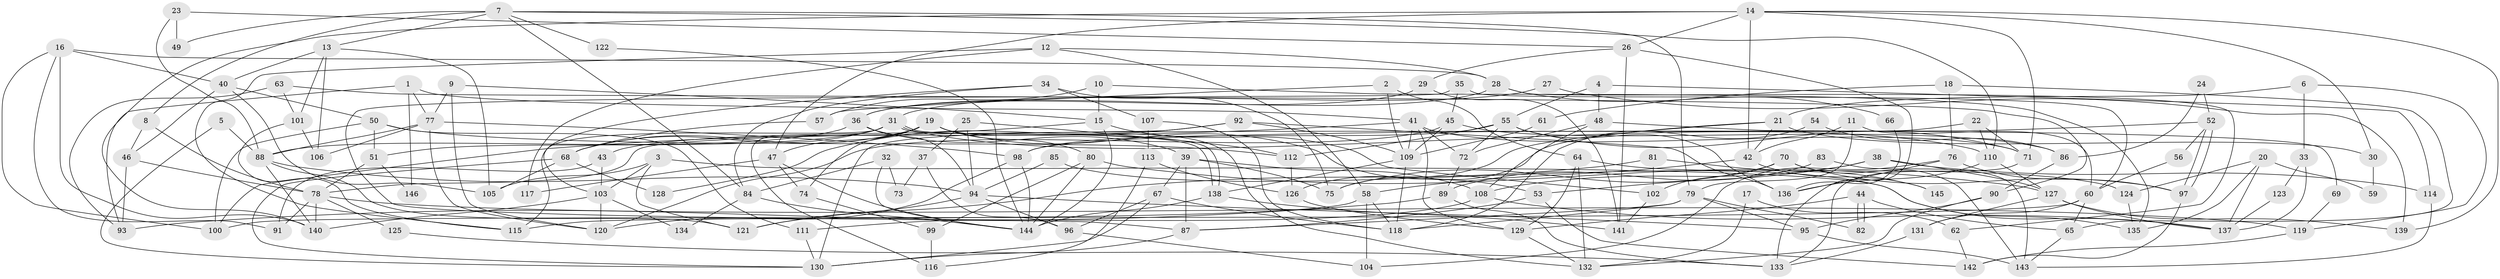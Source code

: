 // coarse degree distribution, {7: 0.0784313725490196, 5: 0.1568627450980392, 4: 0.20588235294117646, 3: 0.17647058823529413, 6: 0.058823529411764705, 8: 0.058823529411764705, 11: 0.029411764705882353, 9: 0.029411764705882353, 2: 0.18627450980392157, 14: 0.00980392156862745, 10: 0.00980392156862745}
// Generated by graph-tools (version 1.1) at 2025/18/03/04/25 18:18:32]
// undirected, 146 vertices, 292 edges
graph export_dot {
graph [start="1"]
  node [color=gray90,style=filled];
  1;
  2;
  3;
  4;
  5;
  6;
  7;
  8;
  9;
  10;
  11;
  12;
  13;
  14;
  15;
  16;
  17;
  18;
  19;
  20;
  21;
  22;
  23;
  24;
  25;
  26;
  27;
  28;
  29;
  30;
  31;
  32;
  33;
  34;
  35;
  36;
  37;
  38;
  39;
  40;
  41;
  42;
  43;
  44;
  45;
  46;
  47;
  48;
  49;
  50;
  51;
  52;
  53;
  54;
  55;
  56;
  57;
  58;
  59;
  60;
  61;
  62;
  63;
  64;
  65;
  66;
  67;
  68;
  69;
  70;
  71;
  72;
  73;
  74;
  75;
  76;
  77;
  78;
  79;
  80;
  81;
  82;
  83;
  84;
  85;
  86;
  87;
  88;
  89;
  90;
  91;
  92;
  93;
  94;
  95;
  96;
  97;
  98;
  99;
  100;
  101;
  102;
  103;
  104;
  105;
  106;
  107;
  108;
  109;
  110;
  111;
  112;
  113;
  114;
  115;
  116;
  117;
  118;
  119;
  120;
  121;
  122;
  123;
  124;
  125;
  126;
  127;
  128;
  129;
  130;
  131;
  132;
  133;
  134;
  135;
  136;
  137;
  138;
  139;
  140;
  141;
  142;
  143;
  144;
  145;
  146;
  1 -- 41;
  1 -- 93;
  1 -- 77;
  1 -- 146;
  2 -- 64;
  2 -- 109;
  2 -- 57;
  3 -- 137;
  3 -- 105;
  3 -- 103;
  3 -- 121;
  4 -- 48;
  4 -- 55;
  4 -- 114;
  5 -- 88;
  5 -- 130;
  6 -- 119;
  6 -- 21;
  6 -- 33;
  7 -- 13;
  7 -- 79;
  7 -- 8;
  7 -- 49;
  7 -- 84;
  7 -- 110;
  7 -- 122;
  8 -- 78;
  8 -- 46;
  9 -- 15;
  9 -- 77;
  9 -- 120;
  10 -- 57;
  10 -- 15;
  10 -- 135;
  11 -- 79;
  11 -- 60;
  11 -- 42;
  12 -- 58;
  12 -- 115;
  12 -- 28;
  12 -- 117;
  13 -- 105;
  13 -- 40;
  13 -- 101;
  13 -- 106;
  14 -- 71;
  14 -- 26;
  14 -- 30;
  14 -- 42;
  14 -- 47;
  14 -- 139;
  14 -- 140;
  15 -- 144;
  15 -- 43;
  15 -- 102;
  16 -- 140;
  16 -- 28;
  16 -- 40;
  16 -- 91;
  16 -- 100;
  17 -- 132;
  17 -- 62;
  18 -- 76;
  18 -- 65;
  18 -- 61;
  19 -- 74;
  19 -- 68;
  19 -- 47;
  19 -- 53;
  19 -- 80;
  19 -- 132;
  20 -- 137;
  20 -- 124;
  20 -- 59;
  20 -- 135;
  21 -- 75;
  21 -- 42;
  21 -- 30;
  21 -- 126;
  22 -- 78;
  22 -- 110;
  22 -- 71;
  23 -- 26;
  23 -- 88;
  23 -- 49;
  24 -- 86;
  24 -- 52;
  25 -- 94;
  25 -- 112;
  25 -- 37;
  26 -- 29;
  26 -- 133;
  26 -- 141;
  27 -- 31;
  27 -- 139;
  28 -- 36;
  28 -- 62;
  28 -- 66;
  29 -- 36;
  29 -- 141;
  30 -- 59;
  31 -- 110;
  31 -- 138;
  31 -- 138;
  31 -- 51;
  31 -- 68;
  31 -- 115;
  31 -- 116;
  32 -- 84;
  32 -- 144;
  32 -- 73;
  33 -- 137;
  33 -- 123;
  34 -- 75;
  34 -- 84;
  34 -- 103;
  34 -- 107;
  35 -- 45;
  35 -- 87;
  35 -- 60;
  36 -- 94;
  36 -- 88;
  36 -- 39;
  37 -- 96;
  37 -- 73;
  38 -- 127;
  38 -- 53;
  38 -- 108;
  38 -- 114;
  39 -- 67;
  39 -- 75;
  39 -- 87;
  39 -- 108;
  40 -- 50;
  40 -- 46;
  40 -- 105;
  41 -- 71;
  41 -- 100;
  41 -- 72;
  41 -- 109;
  41 -- 129;
  42 -- 58;
  42 -- 145;
  43 -- 91;
  43 -- 103;
  44 -- 82;
  44 -- 82;
  44 -- 65;
  44 -- 129;
  45 -- 120;
  45 -- 109;
  45 -- 86;
  46 -- 78;
  46 -- 93;
  47 -- 74;
  47 -- 117;
  47 -- 144;
  48 -- 72;
  48 -- 108;
  48 -- 69;
  50 -- 51;
  50 -- 111;
  50 -- 100;
  50 -- 112;
  51 -- 78;
  51 -- 146;
  52 -- 98;
  52 -- 97;
  52 -- 97;
  52 -- 56;
  53 -- 87;
  53 -- 142;
  54 -- 118;
  54 -- 86;
  55 -- 98;
  55 -- 112;
  55 -- 71;
  55 -- 72;
  55 -- 136;
  56 -- 60;
  57 -- 68;
  58 -- 115;
  58 -- 104;
  58 -- 118;
  60 -- 100;
  60 -- 65;
  60 -- 131;
  61 -- 109;
  62 -- 142;
  63 -- 101;
  63 -- 93;
  63 -- 90;
  64 -- 129;
  64 -- 132;
  64 -- 124;
  65 -- 143;
  66 -- 136;
  67 -- 130;
  67 -- 118;
  67 -- 96;
  68 -- 130;
  68 -- 105;
  68 -- 128;
  69 -- 119;
  70 -- 143;
  70 -- 102;
  70 -- 75;
  70 -- 97;
  71 -- 133;
  72 -- 89;
  74 -- 99;
  76 -- 97;
  76 -- 104;
  76 -- 136;
  77 -- 120;
  77 -- 88;
  77 -- 98;
  77 -- 106;
  78 -- 140;
  78 -- 91;
  78 -- 119;
  78 -- 125;
  79 -- 118;
  79 -- 95;
  79 -- 82;
  79 -- 87;
  80 -- 144;
  80 -- 99;
  80 -- 127;
  81 -- 121;
  81 -- 102;
  81 -- 145;
  83 -- 143;
  83 -- 89;
  84 -- 144;
  84 -- 134;
  85 -- 135;
  85 -- 94;
  86 -- 90;
  87 -- 130;
  88 -- 140;
  88 -- 94;
  88 -- 121;
  89 -- 133;
  89 -- 93;
  90 -- 132;
  90 -- 95;
  92 -- 136;
  92 -- 109;
  92 -- 128;
  92 -- 130;
  94 -- 121;
  94 -- 95;
  94 -- 96;
  95 -- 143;
  96 -- 104;
  97 -- 142;
  98 -- 120;
  98 -- 144;
  99 -- 116;
  101 -- 106;
  101 -- 115;
  102 -- 141;
  103 -- 120;
  103 -- 134;
  103 -- 140;
  107 -- 118;
  107 -- 113;
  108 -- 111;
  108 -- 137;
  109 -- 138;
  109 -- 118;
  110 -- 136;
  110 -- 127;
  111 -- 130;
  112 -- 126;
  113 -- 126;
  113 -- 116;
  114 -- 143;
  119 -- 142;
  122 -- 144;
  123 -- 137;
  124 -- 135;
  125 -- 133;
  126 -- 129;
  127 -- 131;
  127 -- 137;
  127 -- 139;
  129 -- 132;
  131 -- 133;
  138 -- 144;
  138 -- 141;
}
